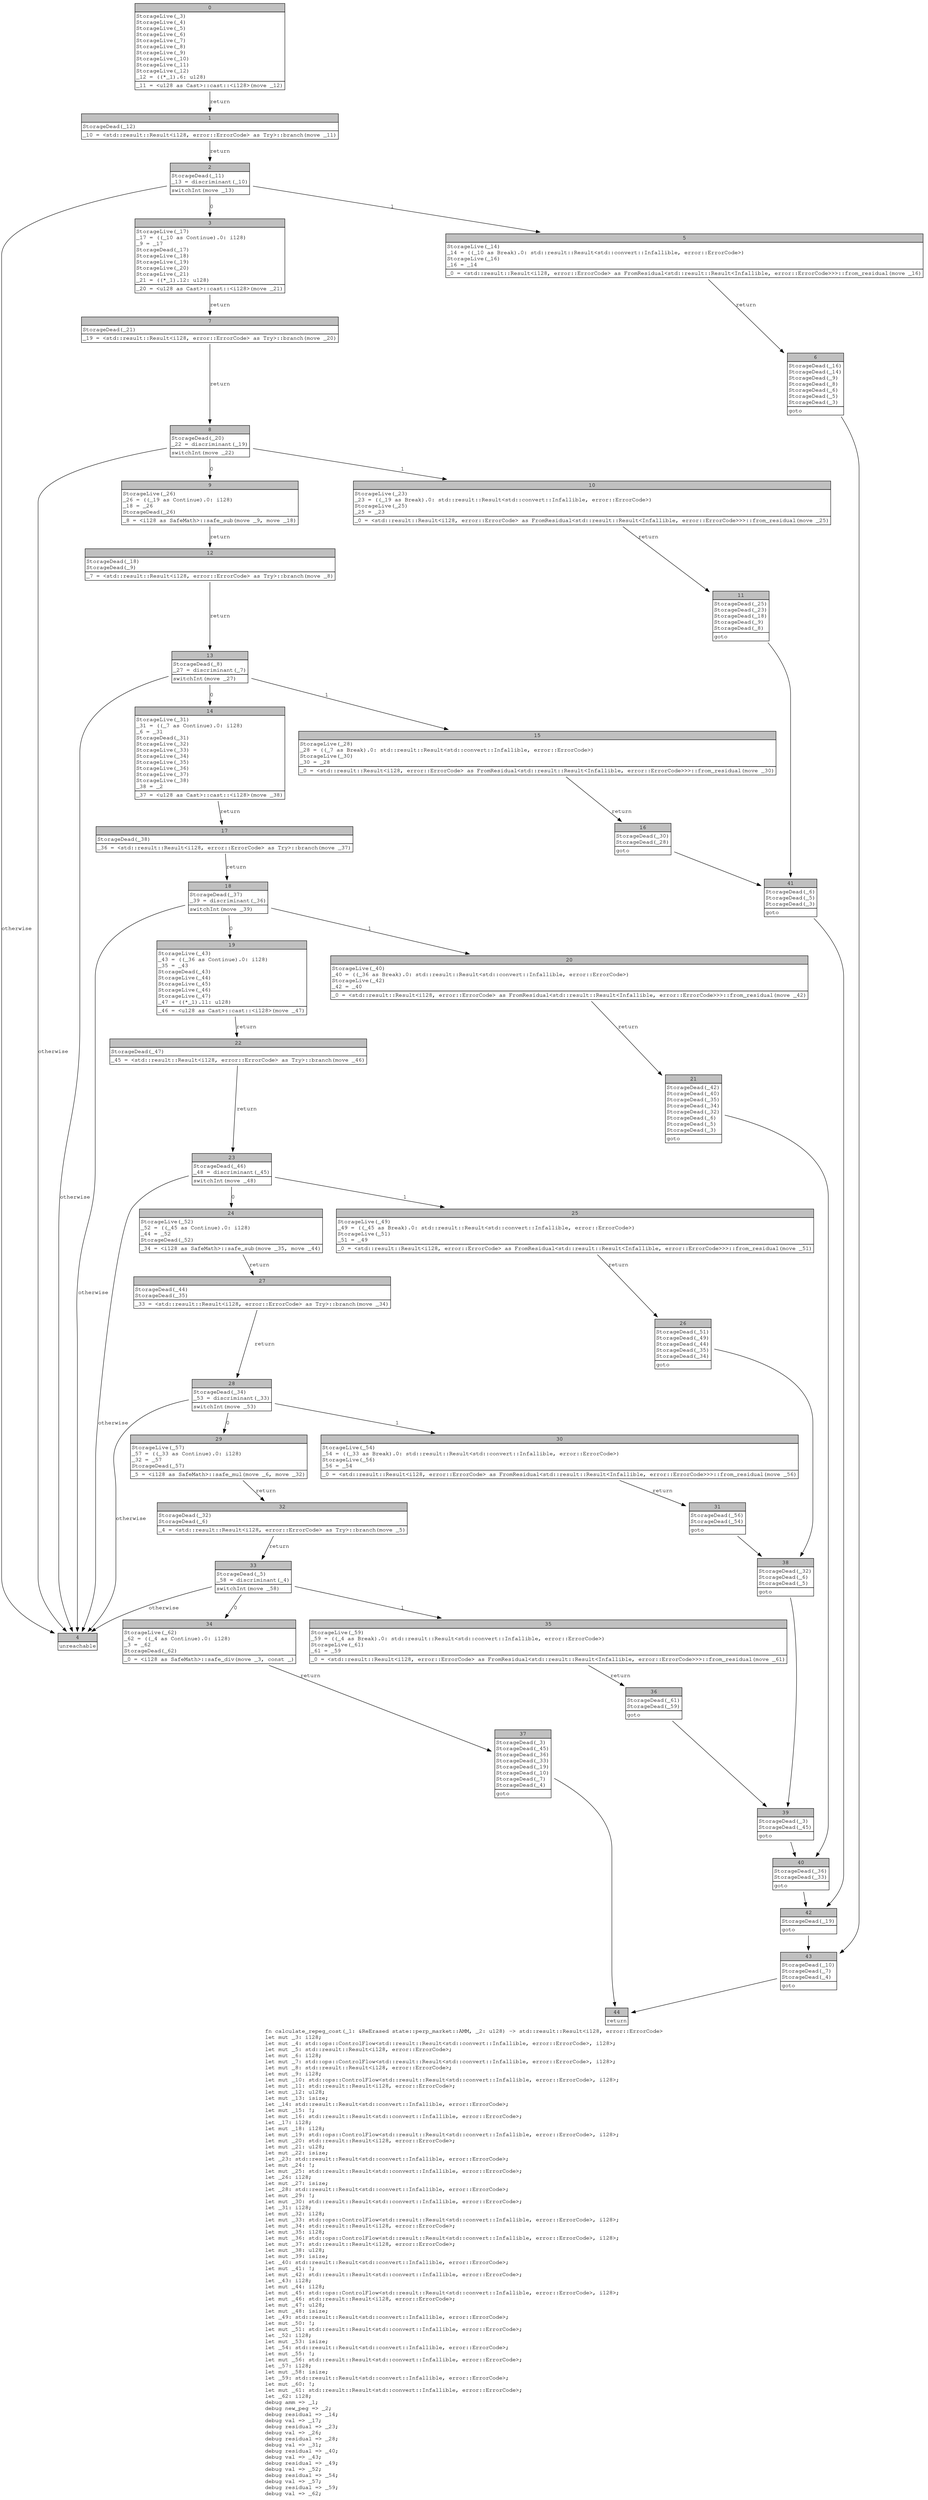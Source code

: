 digraph Mir_0_2711 {
    graph [fontname="Courier, monospace"];
    node [fontname="Courier, monospace"];
    edge [fontname="Courier, monospace"];
    label=<fn calculate_repeg_cost(_1: &amp;ReErased state::perp_market::AMM, _2: u128) -&gt; std::result::Result&lt;i128, error::ErrorCode&gt;<br align="left"/>let mut _3: i128;<br align="left"/>let mut _4: std::ops::ControlFlow&lt;std::result::Result&lt;std::convert::Infallible, error::ErrorCode&gt;, i128&gt;;<br align="left"/>let mut _5: std::result::Result&lt;i128, error::ErrorCode&gt;;<br align="left"/>let mut _6: i128;<br align="left"/>let mut _7: std::ops::ControlFlow&lt;std::result::Result&lt;std::convert::Infallible, error::ErrorCode&gt;, i128&gt;;<br align="left"/>let mut _8: std::result::Result&lt;i128, error::ErrorCode&gt;;<br align="left"/>let mut _9: i128;<br align="left"/>let mut _10: std::ops::ControlFlow&lt;std::result::Result&lt;std::convert::Infallible, error::ErrorCode&gt;, i128&gt;;<br align="left"/>let mut _11: std::result::Result&lt;i128, error::ErrorCode&gt;;<br align="left"/>let mut _12: u128;<br align="left"/>let mut _13: isize;<br align="left"/>let _14: std::result::Result&lt;std::convert::Infallible, error::ErrorCode&gt;;<br align="left"/>let mut _15: !;<br align="left"/>let mut _16: std::result::Result&lt;std::convert::Infallible, error::ErrorCode&gt;;<br align="left"/>let _17: i128;<br align="left"/>let mut _18: i128;<br align="left"/>let mut _19: std::ops::ControlFlow&lt;std::result::Result&lt;std::convert::Infallible, error::ErrorCode&gt;, i128&gt;;<br align="left"/>let mut _20: std::result::Result&lt;i128, error::ErrorCode&gt;;<br align="left"/>let mut _21: u128;<br align="left"/>let mut _22: isize;<br align="left"/>let _23: std::result::Result&lt;std::convert::Infallible, error::ErrorCode&gt;;<br align="left"/>let mut _24: !;<br align="left"/>let mut _25: std::result::Result&lt;std::convert::Infallible, error::ErrorCode&gt;;<br align="left"/>let _26: i128;<br align="left"/>let mut _27: isize;<br align="left"/>let _28: std::result::Result&lt;std::convert::Infallible, error::ErrorCode&gt;;<br align="left"/>let mut _29: !;<br align="left"/>let mut _30: std::result::Result&lt;std::convert::Infallible, error::ErrorCode&gt;;<br align="left"/>let _31: i128;<br align="left"/>let mut _32: i128;<br align="left"/>let mut _33: std::ops::ControlFlow&lt;std::result::Result&lt;std::convert::Infallible, error::ErrorCode&gt;, i128&gt;;<br align="left"/>let mut _34: std::result::Result&lt;i128, error::ErrorCode&gt;;<br align="left"/>let mut _35: i128;<br align="left"/>let mut _36: std::ops::ControlFlow&lt;std::result::Result&lt;std::convert::Infallible, error::ErrorCode&gt;, i128&gt;;<br align="left"/>let mut _37: std::result::Result&lt;i128, error::ErrorCode&gt;;<br align="left"/>let mut _38: u128;<br align="left"/>let mut _39: isize;<br align="left"/>let _40: std::result::Result&lt;std::convert::Infallible, error::ErrorCode&gt;;<br align="left"/>let mut _41: !;<br align="left"/>let mut _42: std::result::Result&lt;std::convert::Infallible, error::ErrorCode&gt;;<br align="left"/>let _43: i128;<br align="left"/>let mut _44: i128;<br align="left"/>let mut _45: std::ops::ControlFlow&lt;std::result::Result&lt;std::convert::Infallible, error::ErrorCode&gt;, i128&gt;;<br align="left"/>let mut _46: std::result::Result&lt;i128, error::ErrorCode&gt;;<br align="left"/>let mut _47: u128;<br align="left"/>let mut _48: isize;<br align="left"/>let _49: std::result::Result&lt;std::convert::Infallible, error::ErrorCode&gt;;<br align="left"/>let mut _50: !;<br align="left"/>let mut _51: std::result::Result&lt;std::convert::Infallible, error::ErrorCode&gt;;<br align="left"/>let _52: i128;<br align="left"/>let mut _53: isize;<br align="left"/>let _54: std::result::Result&lt;std::convert::Infallible, error::ErrorCode&gt;;<br align="left"/>let mut _55: !;<br align="left"/>let mut _56: std::result::Result&lt;std::convert::Infallible, error::ErrorCode&gt;;<br align="left"/>let _57: i128;<br align="left"/>let mut _58: isize;<br align="left"/>let _59: std::result::Result&lt;std::convert::Infallible, error::ErrorCode&gt;;<br align="left"/>let mut _60: !;<br align="left"/>let mut _61: std::result::Result&lt;std::convert::Infallible, error::ErrorCode&gt;;<br align="left"/>let _62: i128;<br align="left"/>debug amm =&gt; _1;<br align="left"/>debug new_peg =&gt; _2;<br align="left"/>debug residual =&gt; _14;<br align="left"/>debug val =&gt; _17;<br align="left"/>debug residual =&gt; _23;<br align="left"/>debug val =&gt; _26;<br align="left"/>debug residual =&gt; _28;<br align="left"/>debug val =&gt; _31;<br align="left"/>debug residual =&gt; _40;<br align="left"/>debug val =&gt; _43;<br align="left"/>debug residual =&gt; _49;<br align="left"/>debug val =&gt; _52;<br align="left"/>debug residual =&gt; _54;<br align="left"/>debug val =&gt; _57;<br align="left"/>debug residual =&gt; _59;<br align="left"/>debug val =&gt; _62;<br align="left"/>>;
    bb0__0_2711 [shape="none", label=<<table border="0" cellborder="1" cellspacing="0"><tr><td bgcolor="gray" align="center" colspan="1">0</td></tr><tr><td align="left" balign="left">StorageLive(_3)<br/>StorageLive(_4)<br/>StorageLive(_5)<br/>StorageLive(_6)<br/>StorageLive(_7)<br/>StorageLive(_8)<br/>StorageLive(_9)<br/>StorageLive(_10)<br/>StorageLive(_11)<br/>StorageLive(_12)<br/>_12 = ((*_1).6: u128)<br/></td></tr><tr><td align="left">_11 = &lt;u128 as Cast&gt;::cast::&lt;i128&gt;(move _12)</td></tr></table>>];
    bb1__0_2711 [shape="none", label=<<table border="0" cellborder="1" cellspacing="0"><tr><td bgcolor="gray" align="center" colspan="1">1</td></tr><tr><td align="left" balign="left">StorageDead(_12)<br/></td></tr><tr><td align="left">_10 = &lt;std::result::Result&lt;i128, error::ErrorCode&gt; as Try&gt;::branch(move _11)</td></tr></table>>];
    bb2__0_2711 [shape="none", label=<<table border="0" cellborder="1" cellspacing="0"><tr><td bgcolor="gray" align="center" colspan="1">2</td></tr><tr><td align="left" balign="left">StorageDead(_11)<br/>_13 = discriminant(_10)<br/></td></tr><tr><td align="left">switchInt(move _13)</td></tr></table>>];
    bb3__0_2711 [shape="none", label=<<table border="0" cellborder="1" cellspacing="0"><tr><td bgcolor="gray" align="center" colspan="1">3</td></tr><tr><td align="left" balign="left">StorageLive(_17)<br/>_17 = ((_10 as Continue).0: i128)<br/>_9 = _17<br/>StorageDead(_17)<br/>StorageLive(_18)<br/>StorageLive(_19)<br/>StorageLive(_20)<br/>StorageLive(_21)<br/>_21 = ((*_1).12: u128)<br/></td></tr><tr><td align="left">_20 = &lt;u128 as Cast&gt;::cast::&lt;i128&gt;(move _21)</td></tr></table>>];
    bb4__0_2711 [shape="none", label=<<table border="0" cellborder="1" cellspacing="0"><tr><td bgcolor="gray" align="center" colspan="1">4</td></tr><tr><td align="left">unreachable</td></tr></table>>];
    bb5__0_2711 [shape="none", label=<<table border="0" cellborder="1" cellspacing="0"><tr><td bgcolor="gray" align="center" colspan="1">5</td></tr><tr><td align="left" balign="left">StorageLive(_14)<br/>_14 = ((_10 as Break).0: std::result::Result&lt;std::convert::Infallible, error::ErrorCode&gt;)<br/>StorageLive(_16)<br/>_16 = _14<br/></td></tr><tr><td align="left">_0 = &lt;std::result::Result&lt;i128, error::ErrorCode&gt; as FromResidual&lt;std::result::Result&lt;Infallible, error::ErrorCode&gt;&gt;&gt;::from_residual(move _16)</td></tr></table>>];
    bb6__0_2711 [shape="none", label=<<table border="0" cellborder="1" cellspacing="0"><tr><td bgcolor="gray" align="center" colspan="1">6</td></tr><tr><td align="left" balign="left">StorageDead(_16)<br/>StorageDead(_14)<br/>StorageDead(_9)<br/>StorageDead(_8)<br/>StorageDead(_6)<br/>StorageDead(_5)<br/>StorageDead(_3)<br/></td></tr><tr><td align="left">goto</td></tr></table>>];
    bb7__0_2711 [shape="none", label=<<table border="0" cellborder="1" cellspacing="0"><tr><td bgcolor="gray" align="center" colspan="1">7</td></tr><tr><td align="left" balign="left">StorageDead(_21)<br/></td></tr><tr><td align="left">_19 = &lt;std::result::Result&lt;i128, error::ErrorCode&gt; as Try&gt;::branch(move _20)</td></tr></table>>];
    bb8__0_2711 [shape="none", label=<<table border="0" cellborder="1" cellspacing="0"><tr><td bgcolor="gray" align="center" colspan="1">8</td></tr><tr><td align="left" balign="left">StorageDead(_20)<br/>_22 = discriminant(_19)<br/></td></tr><tr><td align="left">switchInt(move _22)</td></tr></table>>];
    bb9__0_2711 [shape="none", label=<<table border="0" cellborder="1" cellspacing="0"><tr><td bgcolor="gray" align="center" colspan="1">9</td></tr><tr><td align="left" balign="left">StorageLive(_26)<br/>_26 = ((_19 as Continue).0: i128)<br/>_18 = _26<br/>StorageDead(_26)<br/></td></tr><tr><td align="left">_8 = &lt;i128 as SafeMath&gt;::safe_sub(move _9, move _18)</td></tr></table>>];
    bb10__0_2711 [shape="none", label=<<table border="0" cellborder="1" cellspacing="0"><tr><td bgcolor="gray" align="center" colspan="1">10</td></tr><tr><td align="left" balign="left">StorageLive(_23)<br/>_23 = ((_19 as Break).0: std::result::Result&lt;std::convert::Infallible, error::ErrorCode&gt;)<br/>StorageLive(_25)<br/>_25 = _23<br/></td></tr><tr><td align="left">_0 = &lt;std::result::Result&lt;i128, error::ErrorCode&gt; as FromResidual&lt;std::result::Result&lt;Infallible, error::ErrorCode&gt;&gt;&gt;::from_residual(move _25)</td></tr></table>>];
    bb11__0_2711 [shape="none", label=<<table border="0" cellborder="1" cellspacing="0"><tr><td bgcolor="gray" align="center" colspan="1">11</td></tr><tr><td align="left" balign="left">StorageDead(_25)<br/>StorageDead(_23)<br/>StorageDead(_18)<br/>StorageDead(_9)<br/>StorageDead(_8)<br/></td></tr><tr><td align="left">goto</td></tr></table>>];
    bb12__0_2711 [shape="none", label=<<table border="0" cellborder="1" cellspacing="0"><tr><td bgcolor="gray" align="center" colspan="1">12</td></tr><tr><td align="left" balign="left">StorageDead(_18)<br/>StorageDead(_9)<br/></td></tr><tr><td align="left">_7 = &lt;std::result::Result&lt;i128, error::ErrorCode&gt; as Try&gt;::branch(move _8)</td></tr></table>>];
    bb13__0_2711 [shape="none", label=<<table border="0" cellborder="1" cellspacing="0"><tr><td bgcolor="gray" align="center" colspan="1">13</td></tr><tr><td align="left" balign="left">StorageDead(_8)<br/>_27 = discriminant(_7)<br/></td></tr><tr><td align="left">switchInt(move _27)</td></tr></table>>];
    bb14__0_2711 [shape="none", label=<<table border="0" cellborder="1" cellspacing="0"><tr><td bgcolor="gray" align="center" colspan="1">14</td></tr><tr><td align="left" balign="left">StorageLive(_31)<br/>_31 = ((_7 as Continue).0: i128)<br/>_6 = _31<br/>StorageDead(_31)<br/>StorageLive(_32)<br/>StorageLive(_33)<br/>StorageLive(_34)<br/>StorageLive(_35)<br/>StorageLive(_36)<br/>StorageLive(_37)<br/>StorageLive(_38)<br/>_38 = _2<br/></td></tr><tr><td align="left">_37 = &lt;u128 as Cast&gt;::cast::&lt;i128&gt;(move _38)</td></tr></table>>];
    bb15__0_2711 [shape="none", label=<<table border="0" cellborder="1" cellspacing="0"><tr><td bgcolor="gray" align="center" colspan="1">15</td></tr><tr><td align="left" balign="left">StorageLive(_28)<br/>_28 = ((_7 as Break).0: std::result::Result&lt;std::convert::Infallible, error::ErrorCode&gt;)<br/>StorageLive(_30)<br/>_30 = _28<br/></td></tr><tr><td align="left">_0 = &lt;std::result::Result&lt;i128, error::ErrorCode&gt; as FromResidual&lt;std::result::Result&lt;Infallible, error::ErrorCode&gt;&gt;&gt;::from_residual(move _30)</td></tr></table>>];
    bb16__0_2711 [shape="none", label=<<table border="0" cellborder="1" cellspacing="0"><tr><td bgcolor="gray" align="center" colspan="1">16</td></tr><tr><td align="left" balign="left">StorageDead(_30)<br/>StorageDead(_28)<br/></td></tr><tr><td align="left">goto</td></tr></table>>];
    bb17__0_2711 [shape="none", label=<<table border="0" cellborder="1" cellspacing="0"><tr><td bgcolor="gray" align="center" colspan="1">17</td></tr><tr><td align="left" balign="left">StorageDead(_38)<br/></td></tr><tr><td align="left">_36 = &lt;std::result::Result&lt;i128, error::ErrorCode&gt; as Try&gt;::branch(move _37)</td></tr></table>>];
    bb18__0_2711 [shape="none", label=<<table border="0" cellborder="1" cellspacing="0"><tr><td bgcolor="gray" align="center" colspan="1">18</td></tr><tr><td align="left" balign="left">StorageDead(_37)<br/>_39 = discriminant(_36)<br/></td></tr><tr><td align="left">switchInt(move _39)</td></tr></table>>];
    bb19__0_2711 [shape="none", label=<<table border="0" cellborder="1" cellspacing="0"><tr><td bgcolor="gray" align="center" colspan="1">19</td></tr><tr><td align="left" balign="left">StorageLive(_43)<br/>_43 = ((_36 as Continue).0: i128)<br/>_35 = _43<br/>StorageDead(_43)<br/>StorageLive(_44)<br/>StorageLive(_45)<br/>StorageLive(_46)<br/>StorageLive(_47)<br/>_47 = ((*_1).11: u128)<br/></td></tr><tr><td align="left">_46 = &lt;u128 as Cast&gt;::cast::&lt;i128&gt;(move _47)</td></tr></table>>];
    bb20__0_2711 [shape="none", label=<<table border="0" cellborder="1" cellspacing="0"><tr><td bgcolor="gray" align="center" colspan="1">20</td></tr><tr><td align="left" balign="left">StorageLive(_40)<br/>_40 = ((_36 as Break).0: std::result::Result&lt;std::convert::Infallible, error::ErrorCode&gt;)<br/>StorageLive(_42)<br/>_42 = _40<br/></td></tr><tr><td align="left">_0 = &lt;std::result::Result&lt;i128, error::ErrorCode&gt; as FromResidual&lt;std::result::Result&lt;Infallible, error::ErrorCode&gt;&gt;&gt;::from_residual(move _42)</td></tr></table>>];
    bb21__0_2711 [shape="none", label=<<table border="0" cellborder="1" cellspacing="0"><tr><td bgcolor="gray" align="center" colspan="1">21</td></tr><tr><td align="left" balign="left">StorageDead(_42)<br/>StorageDead(_40)<br/>StorageDead(_35)<br/>StorageDead(_34)<br/>StorageDead(_32)<br/>StorageDead(_6)<br/>StorageDead(_5)<br/>StorageDead(_3)<br/></td></tr><tr><td align="left">goto</td></tr></table>>];
    bb22__0_2711 [shape="none", label=<<table border="0" cellborder="1" cellspacing="0"><tr><td bgcolor="gray" align="center" colspan="1">22</td></tr><tr><td align="left" balign="left">StorageDead(_47)<br/></td></tr><tr><td align="left">_45 = &lt;std::result::Result&lt;i128, error::ErrorCode&gt; as Try&gt;::branch(move _46)</td></tr></table>>];
    bb23__0_2711 [shape="none", label=<<table border="0" cellborder="1" cellspacing="0"><tr><td bgcolor="gray" align="center" colspan="1">23</td></tr><tr><td align="left" balign="left">StorageDead(_46)<br/>_48 = discriminant(_45)<br/></td></tr><tr><td align="left">switchInt(move _48)</td></tr></table>>];
    bb24__0_2711 [shape="none", label=<<table border="0" cellborder="1" cellspacing="0"><tr><td bgcolor="gray" align="center" colspan="1">24</td></tr><tr><td align="left" balign="left">StorageLive(_52)<br/>_52 = ((_45 as Continue).0: i128)<br/>_44 = _52<br/>StorageDead(_52)<br/></td></tr><tr><td align="left">_34 = &lt;i128 as SafeMath&gt;::safe_sub(move _35, move _44)</td></tr></table>>];
    bb25__0_2711 [shape="none", label=<<table border="0" cellborder="1" cellspacing="0"><tr><td bgcolor="gray" align="center" colspan="1">25</td></tr><tr><td align="left" balign="left">StorageLive(_49)<br/>_49 = ((_45 as Break).0: std::result::Result&lt;std::convert::Infallible, error::ErrorCode&gt;)<br/>StorageLive(_51)<br/>_51 = _49<br/></td></tr><tr><td align="left">_0 = &lt;std::result::Result&lt;i128, error::ErrorCode&gt; as FromResidual&lt;std::result::Result&lt;Infallible, error::ErrorCode&gt;&gt;&gt;::from_residual(move _51)</td></tr></table>>];
    bb26__0_2711 [shape="none", label=<<table border="0" cellborder="1" cellspacing="0"><tr><td bgcolor="gray" align="center" colspan="1">26</td></tr><tr><td align="left" balign="left">StorageDead(_51)<br/>StorageDead(_49)<br/>StorageDead(_44)<br/>StorageDead(_35)<br/>StorageDead(_34)<br/></td></tr><tr><td align="left">goto</td></tr></table>>];
    bb27__0_2711 [shape="none", label=<<table border="0" cellborder="1" cellspacing="0"><tr><td bgcolor="gray" align="center" colspan="1">27</td></tr><tr><td align="left" balign="left">StorageDead(_44)<br/>StorageDead(_35)<br/></td></tr><tr><td align="left">_33 = &lt;std::result::Result&lt;i128, error::ErrorCode&gt; as Try&gt;::branch(move _34)</td></tr></table>>];
    bb28__0_2711 [shape="none", label=<<table border="0" cellborder="1" cellspacing="0"><tr><td bgcolor="gray" align="center" colspan="1">28</td></tr><tr><td align="left" balign="left">StorageDead(_34)<br/>_53 = discriminant(_33)<br/></td></tr><tr><td align="left">switchInt(move _53)</td></tr></table>>];
    bb29__0_2711 [shape="none", label=<<table border="0" cellborder="1" cellspacing="0"><tr><td bgcolor="gray" align="center" colspan="1">29</td></tr><tr><td align="left" balign="left">StorageLive(_57)<br/>_57 = ((_33 as Continue).0: i128)<br/>_32 = _57<br/>StorageDead(_57)<br/></td></tr><tr><td align="left">_5 = &lt;i128 as SafeMath&gt;::safe_mul(move _6, move _32)</td></tr></table>>];
    bb30__0_2711 [shape="none", label=<<table border="0" cellborder="1" cellspacing="0"><tr><td bgcolor="gray" align="center" colspan="1">30</td></tr><tr><td align="left" balign="left">StorageLive(_54)<br/>_54 = ((_33 as Break).0: std::result::Result&lt;std::convert::Infallible, error::ErrorCode&gt;)<br/>StorageLive(_56)<br/>_56 = _54<br/></td></tr><tr><td align="left">_0 = &lt;std::result::Result&lt;i128, error::ErrorCode&gt; as FromResidual&lt;std::result::Result&lt;Infallible, error::ErrorCode&gt;&gt;&gt;::from_residual(move _56)</td></tr></table>>];
    bb31__0_2711 [shape="none", label=<<table border="0" cellborder="1" cellspacing="0"><tr><td bgcolor="gray" align="center" colspan="1">31</td></tr><tr><td align="left" balign="left">StorageDead(_56)<br/>StorageDead(_54)<br/></td></tr><tr><td align="left">goto</td></tr></table>>];
    bb32__0_2711 [shape="none", label=<<table border="0" cellborder="1" cellspacing="0"><tr><td bgcolor="gray" align="center" colspan="1">32</td></tr><tr><td align="left" balign="left">StorageDead(_32)<br/>StorageDead(_6)<br/></td></tr><tr><td align="left">_4 = &lt;std::result::Result&lt;i128, error::ErrorCode&gt; as Try&gt;::branch(move _5)</td></tr></table>>];
    bb33__0_2711 [shape="none", label=<<table border="0" cellborder="1" cellspacing="0"><tr><td bgcolor="gray" align="center" colspan="1">33</td></tr><tr><td align="left" balign="left">StorageDead(_5)<br/>_58 = discriminant(_4)<br/></td></tr><tr><td align="left">switchInt(move _58)</td></tr></table>>];
    bb34__0_2711 [shape="none", label=<<table border="0" cellborder="1" cellspacing="0"><tr><td bgcolor="gray" align="center" colspan="1">34</td></tr><tr><td align="left" balign="left">StorageLive(_62)<br/>_62 = ((_4 as Continue).0: i128)<br/>_3 = _62<br/>StorageDead(_62)<br/></td></tr><tr><td align="left">_0 = &lt;i128 as SafeMath&gt;::safe_div(move _3, const _)</td></tr></table>>];
    bb35__0_2711 [shape="none", label=<<table border="0" cellborder="1" cellspacing="0"><tr><td bgcolor="gray" align="center" colspan="1">35</td></tr><tr><td align="left" balign="left">StorageLive(_59)<br/>_59 = ((_4 as Break).0: std::result::Result&lt;std::convert::Infallible, error::ErrorCode&gt;)<br/>StorageLive(_61)<br/>_61 = _59<br/></td></tr><tr><td align="left">_0 = &lt;std::result::Result&lt;i128, error::ErrorCode&gt; as FromResidual&lt;std::result::Result&lt;Infallible, error::ErrorCode&gt;&gt;&gt;::from_residual(move _61)</td></tr></table>>];
    bb36__0_2711 [shape="none", label=<<table border="0" cellborder="1" cellspacing="0"><tr><td bgcolor="gray" align="center" colspan="1">36</td></tr><tr><td align="left" balign="left">StorageDead(_61)<br/>StorageDead(_59)<br/></td></tr><tr><td align="left">goto</td></tr></table>>];
    bb37__0_2711 [shape="none", label=<<table border="0" cellborder="1" cellspacing="0"><tr><td bgcolor="gray" align="center" colspan="1">37</td></tr><tr><td align="left" balign="left">StorageDead(_3)<br/>StorageDead(_45)<br/>StorageDead(_36)<br/>StorageDead(_33)<br/>StorageDead(_19)<br/>StorageDead(_10)<br/>StorageDead(_7)<br/>StorageDead(_4)<br/></td></tr><tr><td align="left">goto</td></tr></table>>];
    bb38__0_2711 [shape="none", label=<<table border="0" cellborder="1" cellspacing="0"><tr><td bgcolor="gray" align="center" colspan="1">38</td></tr><tr><td align="left" balign="left">StorageDead(_32)<br/>StorageDead(_6)<br/>StorageDead(_5)<br/></td></tr><tr><td align="left">goto</td></tr></table>>];
    bb39__0_2711 [shape="none", label=<<table border="0" cellborder="1" cellspacing="0"><tr><td bgcolor="gray" align="center" colspan="1">39</td></tr><tr><td align="left" balign="left">StorageDead(_3)<br/>StorageDead(_45)<br/></td></tr><tr><td align="left">goto</td></tr></table>>];
    bb40__0_2711 [shape="none", label=<<table border="0" cellborder="1" cellspacing="0"><tr><td bgcolor="gray" align="center" colspan="1">40</td></tr><tr><td align="left" balign="left">StorageDead(_36)<br/>StorageDead(_33)<br/></td></tr><tr><td align="left">goto</td></tr></table>>];
    bb41__0_2711 [shape="none", label=<<table border="0" cellborder="1" cellspacing="0"><tr><td bgcolor="gray" align="center" colspan="1">41</td></tr><tr><td align="left" balign="left">StorageDead(_6)<br/>StorageDead(_5)<br/>StorageDead(_3)<br/></td></tr><tr><td align="left">goto</td></tr></table>>];
    bb42__0_2711 [shape="none", label=<<table border="0" cellborder="1" cellspacing="0"><tr><td bgcolor="gray" align="center" colspan="1">42</td></tr><tr><td align="left" balign="left">StorageDead(_19)<br/></td></tr><tr><td align="left">goto</td></tr></table>>];
    bb43__0_2711 [shape="none", label=<<table border="0" cellborder="1" cellspacing="0"><tr><td bgcolor="gray" align="center" colspan="1">43</td></tr><tr><td align="left" balign="left">StorageDead(_10)<br/>StorageDead(_7)<br/>StorageDead(_4)<br/></td></tr><tr><td align="left">goto</td></tr></table>>];
    bb44__0_2711 [shape="none", label=<<table border="0" cellborder="1" cellspacing="0"><tr><td bgcolor="gray" align="center" colspan="1">44</td></tr><tr><td align="left">return</td></tr></table>>];
    bb0__0_2711 -> bb1__0_2711 [label="return"];
    bb1__0_2711 -> bb2__0_2711 [label="return"];
    bb2__0_2711 -> bb3__0_2711 [label="0"];
    bb2__0_2711 -> bb5__0_2711 [label="1"];
    bb2__0_2711 -> bb4__0_2711 [label="otherwise"];
    bb3__0_2711 -> bb7__0_2711 [label="return"];
    bb5__0_2711 -> bb6__0_2711 [label="return"];
    bb6__0_2711 -> bb43__0_2711 [label=""];
    bb7__0_2711 -> bb8__0_2711 [label="return"];
    bb8__0_2711 -> bb9__0_2711 [label="0"];
    bb8__0_2711 -> bb10__0_2711 [label="1"];
    bb8__0_2711 -> bb4__0_2711 [label="otherwise"];
    bb9__0_2711 -> bb12__0_2711 [label="return"];
    bb10__0_2711 -> bb11__0_2711 [label="return"];
    bb11__0_2711 -> bb41__0_2711 [label=""];
    bb12__0_2711 -> bb13__0_2711 [label="return"];
    bb13__0_2711 -> bb14__0_2711 [label="0"];
    bb13__0_2711 -> bb15__0_2711 [label="1"];
    bb13__0_2711 -> bb4__0_2711 [label="otherwise"];
    bb14__0_2711 -> bb17__0_2711 [label="return"];
    bb15__0_2711 -> bb16__0_2711 [label="return"];
    bb16__0_2711 -> bb41__0_2711 [label=""];
    bb17__0_2711 -> bb18__0_2711 [label="return"];
    bb18__0_2711 -> bb19__0_2711 [label="0"];
    bb18__0_2711 -> bb20__0_2711 [label="1"];
    bb18__0_2711 -> bb4__0_2711 [label="otherwise"];
    bb19__0_2711 -> bb22__0_2711 [label="return"];
    bb20__0_2711 -> bb21__0_2711 [label="return"];
    bb21__0_2711 -> bb40__0_2711 [label=""];
    bb22__0_2711 -> bb23__0_2711 [label="return"];
    bb23__0_2711 -> bb24__0_2711 [label="0"];
    bb23__0_2711 -> bb25__0_2711 [label="1"];
    bb23__0_2711 -> bb4__0_2711 [label="otherwise"];
    bb24__0_2711 -> bb27__0_2711 [label="return"];
    bb25__0_2711 -> bb26__0_2711 [label="return"];
    bb26__0_2711 -> bb38__0_2711 [label=""];
    bb27__0_2711 -> bb28__0_2711 [label="return"];
    bb28__0_2711 -> bb29__0_2711 [label="0"];
    bb28__0_2711 -> bb30__0_2711 [label="1"];
    bb28__0_2711 -> bb4__0_2711 [label="otherwise"];
    bb29__0_2711 -> bb32__0_2711 [label="return"];
    bb30__0_2711 -> bb31__0_2711 [label="return"];
    bb31__0_2711 -> bb38__0_2711 [label=""];
    bb32__0_2711 -> bb33__0_2711 [label="return"];
    bb33__0_2711 -> bb34__0_2711 [label="0"];
    bb33__0_2711 -> bb35__0_2711 [label="1"];
    bb33__0_2711 -> bb4__0_2711 [label="otherwise"];
    bb34__0_2711 -> bb37__0_2711 [label="return"];
    bb35__0_2711 -> bb36__0_2711 [label="return"];
    bb36__0_2711 -> bb39__0_2711 [label=""];
    bb37__0_2711 -> bb44__0_2711 [label=""];
    bb38__0_2711 -> bb39__0_2711 [label=""];
    bb39__0_2711 -> bb40__0_2711 [label=""];
    bb40__0_2711 -> bb42__0_2711 [label=""];
    bb41__0_2711 -> bb42__0_2711 [label=""];
    bb42__0_2711 -> bb43__0_2711 [label=""];
    bb43__0_2711 -> bb44__0_2711 [label=""];
}
